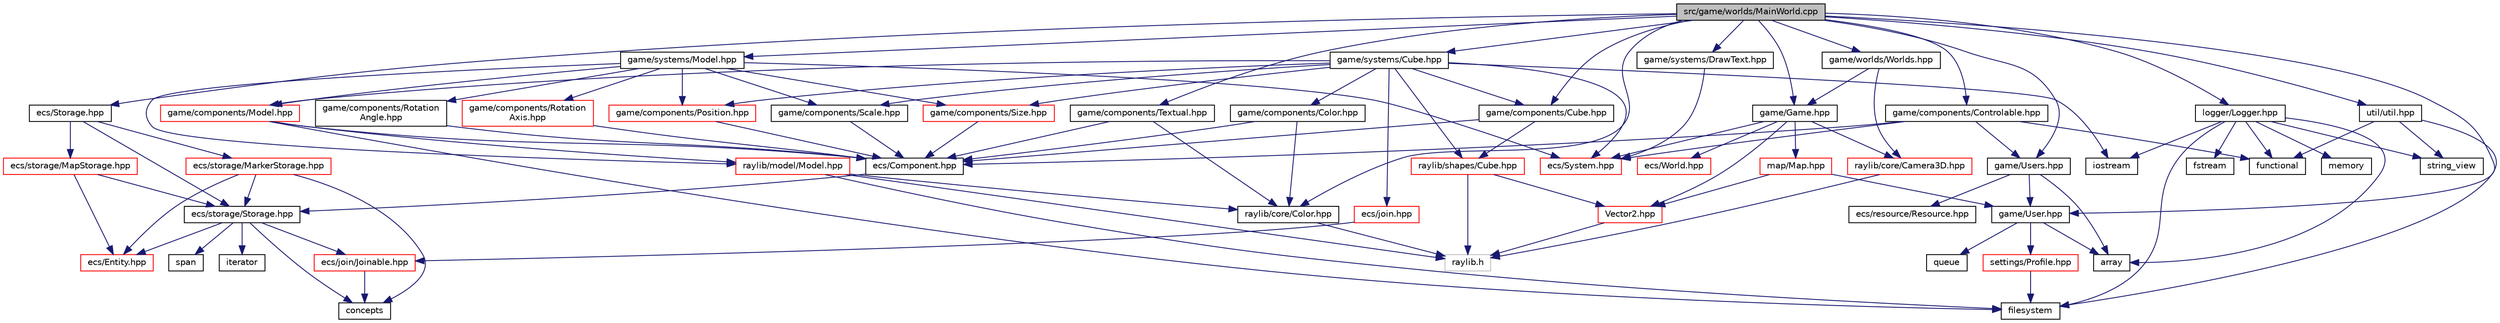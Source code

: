 digraph "src/game/worlds/MainWorld.cpp"
{
 // LATEX_PDF_SIZE
  edge [fontname="Helvetica",fontsize="10",labelfontname="Helvetica",labelfontsize="10"];
  node [fontname="Helvetica",fontsize="10",shape=record];
  Node1 [label="src/game/worlds/MainWorld.cpp",height=0.2,width=0.4,color="black", fillcolor="grey75", style="filled", fontcolor="black",tooltip=" "];
  Node1 -> Node2 [color="midnightblue",fontsize="10",style="solid",fontname="Helvetica"];
  Node2 [label="ecs/Storage.hpp",height=0.2,width=0.4,color="black", fillcolor="white", style="filled",URL="$_storage_8hpp.html",tooltip=" "];
  Node2 -> Node3 [color="midnightblue",fontsize="10",style="solid",fontname="Helvetica"];
  Node3 [label="ecs/storage/Storage.hpp",height=0.2,width=0.4,color="black", fillcolor="white", style="filled",URL="$storage_2_storage_8hpp.html",tooltip=" "];
  Node3 -> Node4 [color="midnightblue",fontsize="10",style="solid",fontname="Helvetica"];
  Node4 [label="ecs/Entity.hpp",height=0.2,width=0.4,color="red", fillcolor="white", style="filled",URL="$_entity_8hpp.html",tooltip=" "];
  Node3 -> Node7 [color="midnightblue",fontsize="10",style="solid",fontname="Helvetica"];
  Node7 [label="ecs/join/Joinable.hpp",height=0.2,width=0.4,color="red", fillcolor="white", style="filled",URL="$_joinable_8hpp.html",tooltip=" "];
  Node7 -> Node14 [color="midnightblue",fontsize="10",style="solid",fontname="Helvetica"];
  Node14 [label="concepts",height=0.2,width=0.4,color="black", fillcolor="white", style="filled",URL="/home/runner/work/Bomberman-Global-Offensive/Bomberman-Global-Offensive/doc/external/cppreference-doxygen-web.tag.xml$cpp/header/concepts.html",tooltip=" "];
  Node3 -> Node14 [color="midnightblue",fontsize="10",style="solid",fontname="Helvetica"];
  Node3 -> Node15 [color="midnightblue",fontsize="10",style="solid",fontname="Helvetica"];
  Node15 [label="iterator",height=0.2,width=0.4,color="black", fillcolor="white", style="filled",URL="/home/runner/work/Bomberman-Global-Offensive/Bomberman-Global-Offensive/doc/external/cppreference-doxygen-web.tag.xml$cpp/header/iterator.html",tooltip=" "];
  Node3 -> Node16 [color="midnightblue",fontsize="10",style="solid",fontname="Helvetica"];
  Node16 [label="span",height=0.2,width=0.4,color="black", fillcolor="white", style="filled",URL="/home/runner/work/Bomberman-Global-Offensive/Bomberman-Global-Offensive/doc/external/cppreference-doxygen-web.tag.xml$cpp/header/span.html",tooltip=" "];
  Node2 -> Node17 [color="midnightblue",fontsize="10",style="solid",fontname="Helvetica"];
  Node17 [label="ecs/storage/MapStorage.hpp",height=0.2,width=0.4,color="red", fillcolor="white", style="filled",URL="$_map_storage_8hpp.html",tooltip=" "];
  Node17 -> Node4 [color="midnightblue",fontsize="10",style="solid",fontname="Helvetica"];
  Node17 -> Node3 [color="midnightblue",fontsize="10",style="solid",fontname="Helvetica"];
  Node2 -> Node19 [color="midnightblue",fontsize="10",style="solid",fontname="Helvetica"];
  Node19 [label="ecs/storage/MarkerStorage.hpp",height=0.2,width=0.4,color="red", fillcolor="white", style="filled",URL="$_marker_storage_8hpp.html",tooltip=" "];
  Node19 -> Node4 [color="midnightblue",fontsize="10",style="solid",fontname="Helvetica"];
  Node19 -> Node3 [color="midnightblue",fontsize="10",style="solid",fontname="Helvetica"];
  Node19 -> Node14 [color="midnightblue",fontsize="10",style="solid",fontname="Helvetica"];
  Node1 -> Node20 [color="midnightblue",fontsize="10",style="solid",fontname="Helvetica"];
  Node20 [label="game/Game.hpp",height=0.2,width=0.4,color="black", fillcolor="white", style="filled",URL="$_game_8hpp.html",tooltip=" "];
  Node20 -> Node21 [color="midnightblue",fontsize="10",style="solid",fontname="Helvetica"];
  Node21 [label="ecs/System.hpp",height=0.2,width=0.4,color="red", fillcolor="white", style="filled",URL="$_system_8hpp.html",tooltip=" "];
  Node20 -> Node35 [color="midnightblue",fontsize="10",style="solid",fontname="Helvetica"];
  Node35 [label="ecs/World.hpp",height=0.2,width=0.4,color="red", fillcolor="white", style="filled",URL="$_world_8hpp.html",tooltip=" "];
  Node20 -> Node36 [color="midnightblue",fontsize="10",style="solid",fontname="Helvetica"];
  Node36 [label="map/Map.hpp",height=0.2,width=0.4,color="red", fillcolor="white", style="filled",URL="$map_2_map_8hpp.html",tooltip=" "];
  Node36 -> Node37 [color="midnightblue",fontsize="10",style="solid",fontname="Helvetica"];
  Node37 [label="game/User.hpp",height=0.2,width=0.4,color="black", fillcolor="white", style="filled",URL="$_user_8hpp.html",tooltip=" "];
  Node37 -> Node38 [color="midnightblue",fontsize="10",style="solid",fontname="Helvetica"];
  Node38 [label="array",height=0.2,width=0.4,color="black", fillcolor="white", style="filled",URL="/home/runner/work/Bomberman-Global-Offensive/Bomberman-Global-Offensive/doc/external/cppreference-doxygen-web.tag.xml$cpp/header/array.html",tooltip=" "];
  Node37 -> Node39 [color="midnightblue",fontsize="10",style="solid",fontname="Helvetica"];
  Node39 [label="queue",height=0.2,width=0.4,color="black", fillcolor="white", style="filled",URL="/home/runner/work/Bomberman-Global-Offensive/Bomberman-Global-Offensive/doc/external/cppreference-doxygen-web.tag.xml$cpp/header/queue.html",tooltip=" "];
  Node37 -> Node40 [color="midnightblue",fontsize="10",style="solid",fontname="Helvetica"];
  Node40 [label="settings/Profile.hpp",height=0.2,width=0.4,color="red", fillcolor="white", style="filled",URL="$_profile_8hpp.html",tooltip=" "];
  Node40 -> Node41 [color="midnightblue",fontsize="10",style="solid",fontname="Helvetica"];
  Node41 [label="filesystem",height=0.2,width=0.4,color="black", fillcolor="white", style="filled",URL="/home/runner/work/Bomberman-Global-Offensive/Bomberman-Global-Offensive/doc/external/cppreference-doxygen-web.tag.xml$cpp/header/filesystem.html",tooltip=" "];
  Node36 -> Node46 [color="midnightblue",fontsize="10",style="solid",fontname="Helvetica"];
  Node46 [label="Vector2.hpp",height=0.2,width=0.4,color="red", fillcolor="white", style="filled",URL="$_vector2_8hpp.html",tooltip=" "];
  Node46 -> Node48 [color="midnightblue",fontsize="10",style="solid",fontname="Helvetica"];
  Node48 [label="raylib.h",height=0.2,width=0.4,color="grey75", fillcolor="white", style="filled",tooltip=" "];
  Node20 -> Node51 [color="midnightblue",fontsize="10",style="solid",fontname="Helvetica"];
  Node51 [label="raylib/core/Camera3D.hpp",height=0.2,width=0.4,color="red", fillcolor="white", style="filled",URL="$_camera3_d_8hpp.html",tooltip=" "];
  Node51 -> Node48 [color="midnightblue",fontsize="10",style="solid",fontname="Helvetica"];
  Node20 -> Node46 [color="midnightblue",fontsize="10",style="solid",fontname="Helvetica"];
  Node1 -> Node37 [color="midnightblue",fontsize="10",style="solid",fontname="Helvetica"];
  Node1 -> Node53 [color="midnightblue",fontsize="10",style="solid",fontname="Helvetica"];
  Node53 [label="game/Users.hpp",height=0.2,width=0.4,color="black", fillcolor="white", style="filled",URL="$_users_8hpp.html",tooltip=" "];
  Node53 -> Node38 [color="midnightblue",fontsize="10",style="solid",fontname="Helvetica"];
  Node53 -> Node37 [color="midnightblue",fontsize="10",style="solid",fontname="Helvetica"];
  Node53 -> Node27 [color="midnightblue",fontsize="10",style="solid",fontname="Helvetica"];
  Node27 [label="ecs/resource/Resource.hpp",height=0.2,width=0.4,color="black", fillcolor="white", style="filled",URL="$_resource_8hpp.html",tooltip=" "];
  Node1 -> Node54 [color="midnightblue",fontsize="10",style="solid",fontname="Helvetica"];
  Node54 [label="game/components/Controlable.hpp",height=0.2,width=0.4,color="black", fillcolor="white", style="filled",URL="$_controlable_8hpp.html",tooltip=" "];
  Node54 -> Node55 [color="midnightblue",fontsize="10",style="solid",fontname="Helvetica"];
  Node55 [label="functional",height=0.2,width=0.4,color="black", fillcolor="white", style="filled",URL="/home/runner/work/Bomberman-Global-Offensive/Bomberman-Global-Offensive/doc/external/cppreference-doxygen-web.tag.xml$cpp/header/functional.html",tooltip=" "];
  Node54 -> Node25 [color="midnightblue",fontsize="10",style="solid",fontname="Helvetica"];
  Node25 [label="ecs/Component.hpp",height=0.2,width=0.4,color="black", fillcolor="white", style="filled",URL="$_component_8hpp.html",tooltip=" "];
  Node25 -> Node3 [color="midnightblue",fontsize="10",style="solid",fontname="Helvetica"];
  Node54 -> Node21 [color="midnightblue",fontsize="10",style="solid",fontname="Helvetica"];
  Node54 -> Node53 [color="midnightblue",fontsize="10",style="solid",fontname="Helvetica"];
  Node1 -> Node56 [color="midnightblue",fontsize="10",style="solid",fontname="Helvetica"];
  Node56 [label="game/components/Cube.hpp",height=0.2,width=0.4,color="black", fillcolor="white", style="filled",URL="$game_2components_2_cube_8hpp.html",tooltip=" "];
  Node56 -> Node25 [color="midnightblue",fontsize="10",style="solid",fontname="Helvetica"];
  Node56 -> Node57 [color="midnightblue",fontsize="10",style="solid",fontname="Helvetica"];
  Node57 [label="raylib/shapes/Cube.hpp",height=0.2,width=0.4,color="red", fillcolor="white", style="filled",URL="$raylib_2shapes_2_cube_8hpp.html",tooltip=" "];
  Node57 -> Node46 [color="midnightblue",fontsize="10",style="solid",fontname="Helvetica"];
  Node57 -> Node48 [color="midnightblue",fontsize="10",style="solid",fontname="Helvetica"];
  Node1 -> Node60 [color="midnightblue",fontsize="10",style="solid",fontname="Helvetica"];
  Node60 [label="game/components/Textual.hpp",height=0.2,width=0.4,color="black", fillcolor="white", style="filled",URL="$_textual_8hpp.html",tooltip=" "];
  Node60 -> Node25 [color="midnightblue",fontsize="10",style="solid",fontname="Helvetica"];
  Node60 -> Node59 [color="midnightblue",fontsize="10",style="solid",fontname="Helvetica"];
  Node59 [label="raylib/core/Color.hpp",height=0.2,width=0.4,color="black", fillcolor="white", style="filled",URL="$raylib_2core_2_color_8hpp.html",tooltip=" "];
  Node59 -> Node48 [color="midnightblue",fontsize="10",style="solid",fontname="Helvetica"];
  Node1 -> Node61 [color="midnightblue",fontsize="10",style="solid",fontname="Helvetica"];
  Node61 [label="game/systems/Cube.hpp",height=0.2,width=0.4,color="black", fillcolor="white", style="filled",URL="$game_2systems_2_cube_8hpp.html",tooltip=" "];
  Node61 -> Node62 [color="midnightblue",fontsize="10",style="solid",fontname="Helvetica"];
  Node62 [label="iostream",height=0.2,width=0.4,color="black", fillcolor="white", style="filled",URL="/home/runner/work/Bomberman-Global-Offensive/Bomberman-Global-Offensive/doc/external/cppreference-doxygen-web.tag.xml$cpp/header/iostream.html",tooltip=" "];
  Node61 -> Node21 [color="midnightblue",fontsize="10",style="solid",fontname="Helvetica"];
  Node61 -> Node63 [color="midnightblue",fontsize="10",style="solid",fontname="Helvetica"];
  Node63 [label="ecs/join.hpp",height=0.2,width=0.4,color="red", fillcolor="white", style="filled",URL="$_join_8hpp.html",tooltip=" "];
  Node63 -> Node7 [color="midnightblue",fontsize="10",style="solid",fontname="Helvetica"];
  Node61 -> Node68 [color="midnightblue",fontsize="10",style="solid",fontname="Helvetica"];
  Node68 [label="game/components/Color.hpp",height=0.2,width=0.4,color="black", fillcolor="white", style="filled",URL="$game_2components_2_color_8hpp.html",tooltip=" "];
  Node68 -> Node25 [color="midnightblue",fontsize="10",style="solid",fontname="Helvetica"];
  Node68 -> Node59 [color="midnightblue",fontsize="10",style="solid",fontname="Helvetica"];
  Node61 -> Node56 [color="midnightblue",fontsize="10",style="solid",fontname="Helvetica"];
  Node61 -> Node69 [color="midnightblue",fontsize="10",style="solid",fontname="Helvetica"];
  Node69 [label="game/components/Model.hpp",height=0.2,width=0.4,color="red", fillcolor="white", style="filled",URL="$game_2components_2_model_8hpp.html",tooltip=" "];
  Node69 -> Node41 [color="midnightblue",fontsize="10",style="solid",fontname="Helvetica"];
  Node69 -> Node25 [color="midnightblue",fontsize="10",style="solid",fontname="Helvetica"];
  Node69 -> Node72 [color="midnightblue",fontsize="10",style="solid",fontname="Helvetica"];
  Node72 [label="raylib/model/Model.hpp",height=0.2,width=0.4,color="red", fillcolor="white", style="filled",URL="$raylib_2model_2_model_8hpp.html",tooltip=" "];
  Node72 -> Node48 [color="midnightblue",fontsize="10",style="solid",fontname="Helvetica"];
  Node72 -> Node41 [color="midnightblue",fontsize="10",style="solid",fontname="Helvetica"];
  Node72 -> Node59 [color="midnightblue",fontsize="10",style="solid",fontname="Helvetica"];
  Node61 -> Node75 [color="midnightblue",fontsize="10",style="solid",fontname="Helvetica"];
  Node75 [label="game/components/Position.hpp",height=0.2,width=0.4,color="red", fillcolor="white", style="filled",URL="$_position_8hpp.html",tooltip=" "];
  Node75 -> Node25 [color="midnightblue",fontsize="10",style="solid",fontname="Helvetica"];
  Node61 -> Node76 [color="midnightblue",fontsize="10",style="solid",fontname="Helvetica"];
  Node76 [label="game/components/Scale.hpp",height=0.2,width=0.4,color="black", fillcolor="white", style="filled",URL="$_scale_8hpp.html",tooltip=" "];
  Node76 -> Node25 [color="midnightblue",fontsize="10",style="solid",fontname="Helvetica"];
  Node61 -> Node77 [color="midnightblue",fontsize="10",style="solid",fontname="Helvetica"];
  Node77 [label="game/components/Size.hpp",height=0.2,width=0.4,color="red", fillcolor="white", style="filled",URL="$_size_8hpp.html",tooltip=" "];
  Node77 -> Node25 [color="midnightblue",fontsize="10",style="solid",fontname="Helvetica"];
  Node61 -> Node57 [color="midnightblue",fontsize="10",style="solid",fontname="Helvetica"];
  Node1 -> Node78 [color="midnightblue",fontsize="10",style="solid",fontname="Helvetica"];
  Node78 [label="game/systems/DrawText.hpp",height=0.2,width=0.4,color="black", fillcolor="white", style="filled",URL="$_draw_text_8hpp.html",tooltip=" "];
  Node78 -> Node21 [color="midnightblue",fontsize="10",style="solid",fontname="Helvetica"];
  Node1 -> Node79 [color="midnightblue",fontsize="10",style="solid",fontname="Helvetica"];
  Node79 [label="game/systems/Model.hpp",height=0.2,width=0.4,color="black", fillcolor="white", style="filled",URL="$game_2systems_2_model_8hpp.html",tooltip=" "];
  Node79 -> Node21 [color="midnightblue",fontsize="10",style="solid",fontname="Helvetica"];
  Node79 -> Node69 [color="midnightblue",fontsize="10",style="solid",fontname="Helvetica"];
  Node79 -> Node75 [color="midnightblue",fontsize="10",style="solid",fontname="Helvetica"];
  Node79 -> Node80 [color="midnightblue",fontsize="10",style="solid",fontname="Helvetica"];
  Node80 [label="game/components/Rotation\lAngle.hpp",height=0.2,width=0.4,color="black", fillcolor="white", style="filled",URL="$_rotation_angle_8hpp.html",tooltip=" "];
  Node80 -> Node25 [color="midnightblue",fontsize="10",style="solid",fontname="Helvetica"];
  Node79 -> Node81 [color="midnightblue",fontsize="10",style="solid",fontname="Helvetica"];
  Node81 [label="game/components/Rotation\lAxis.hpp",height=0.2,width=0.4,color="red", fillcolor="white", style="filled",URL="$_rotation_axis_8hpp.html",tooltip=" "];
  Node81 -> Node25 [color="midnightblue",fontsize="10",style="solid",fontname="Helvetica"];
  Node79 -> Node76 [color="midnightblue",fontsize="10",style="solid",fontname="Helvetica"];
  Node79 -> Node77 [color="midnightblue",fontsize="10",style="solid",fontname="Helvetica"];
  Node79 -> Node72 [color="midnightblue",fontsize="10",style="solid",fontname="Helvetica"];
  Node1 -> Node82 [color="midnightblue",fontsize="10",style="solid",fontname="Helvetica"];
  Node82 [label="game/worlds/Worlds.hpp",height=0.2,width=0.4,color="black", fillcolor="white", style="filled",URL="$_worlds_8hpp.html",tooltip=" "];
  Node82 -> Node20 [color="midnightblue",fontsize="10",style="solid",fontname="Helvetica"];
  Node82 -> Node51 [color="midnightblue",fontsize="10",style="solid",fontname="Helvetica"];
  Node1 -> Node83 [color="midnightblue",fontsize="10",style="solid",fontname="Helvetica"];
  Node83 [label="logger/Logger.hpp",height=0.2,width=0.4,color="black", fillcolor="white", style="filled",URL="$_logger_8hpp.html",tooltip=" "];
  Node83 -> Node38 [color="midnightblue",fontsize="10",style="solid",fontname="Helvetica"];
  Node83 -> Node41 [color="midnightblue",fontsize="10",style="solid",fontname="Helvetica"];
  Node83 -> Node84 [color="midnightblue",fontsize="10",style="solid",fontname="Helvetica"];
  Node84 [label="fstream",height=0.2,width=0.4,color="black", fillcolor="white", style="filled",URL="/home/runner/work/Bomberman-Global-Offensive/Bomberman-Global-Offensive/doc/external/cppreference-doxygen-web.tag.xml$cpp/header/fstream.html",tooltip=" "];
  Node83 -> Node55 [color="midnightblue",fontsize="10",style="solid",fontname="Helvetica"];
  Node83 -> Node62 [color="midnightblue",fontsize="10",style="solid",fontname="Helvetica"];
  Node83 -> Node29 [color="midnightblue",fontsize="10",style="solid",fontname="Helvetica"];
  Node29 [label="memory",height=0.2,width=0.4,color="black", fillcolor="white", style="filled",URL="/home/runner/work/Bomberman-Global-Offensive/Bomberman-Global-Offensive/doc/external/cppreference-doxygen-web.tag.xml$cpp/header/memory.html",tooltip=" "];
  Node83 -> Node13 [color="midnightblue",fontsize="10",style="solid",fontname="Helvetica"];
  Node13 [label="string_view",height=0.2,width=0.4,color="black", fillcolor="white", style="filled",URL="/home/runner/work/Bomberman-Global-Offensive/Bomberman-Global-Offensive/doc/external/cppreference-doxygen-web.tag.xml$cpp/header/string_view.html",tooltip=" "];
  Node1 -> Node59 [color="midnightblue",fontsize="10",style="solid",fontname="Helvetica"];
  Node1 -> Node85 [color="midnightblue",fontsize="10",style="solid",fontname="Helvetica"];
  Node85 [label="util/util.hpp",height=0.2,width=0.4,color="black", fillcolor="white", style="filled",URL="$util_8hpp.html",tooltip=" "];
  Node85 -> Node41 [color="midnightblue",fontsize="10",style="solid",fontname="Helvetica"];
  Node85 -> Node55 [color="midnightblue",fontsize="10",style="solid",fontname="Helvetica"];
  Node85 -> Node13 [color="midnightblue",fontsize="10",style="solid",fontname="Helvetica"];
}
